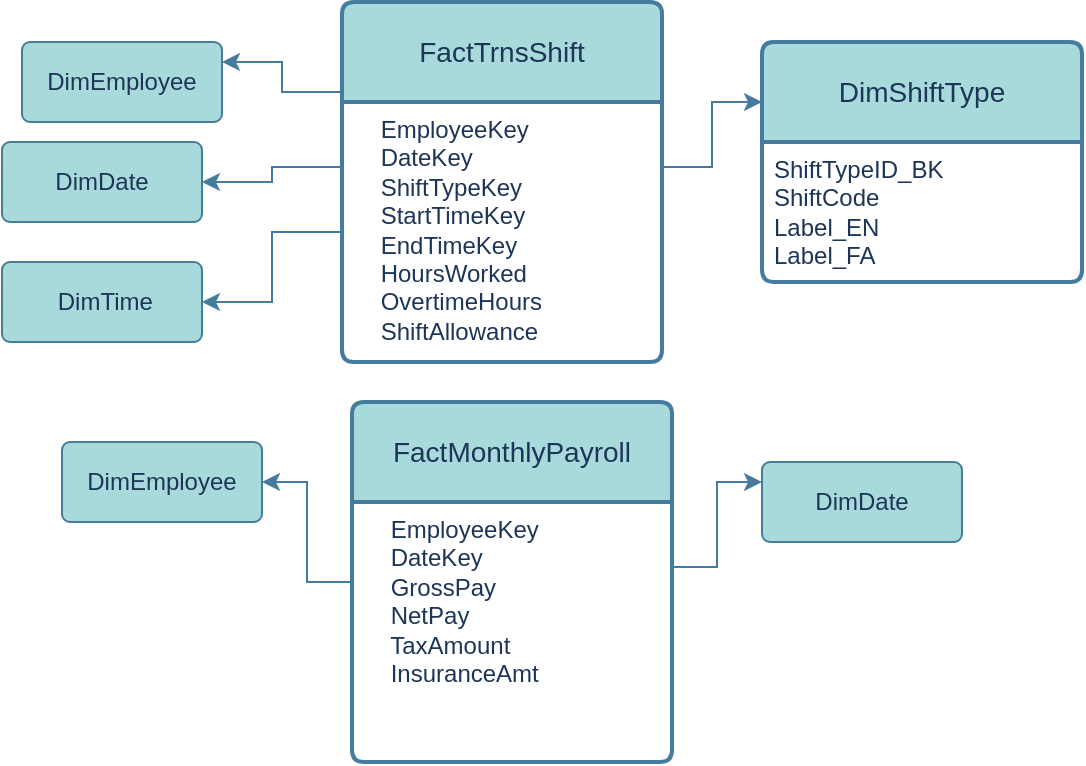 <mxfile version="27.1.6">
  <diagram name="Page-1" id="uWK25iD6VsfL0weJsALw">
    <mxGraphModel dx="1042" dy="561" grid="1" gridSize="10" guides="1" tooltips="1" connect="1" arrows="1" fold="1" page="1" pageScale="1" pageWidth="850" pageHeight="1100" math="0" shadow="0">
      <root>
        <mxCell id="0" />
        <mxCell id="1" parent="0" />
        <mxCell id="IfqX3-qLnQjPzocHjiq8-1" value="DimShiftType" style="swimlane;childLayout=stackLayout;horizontal=1;startSize=50;horizontalStack=0;rounded=1;fontSize=14;fontStyle=0;strokeWidth=2;resizeParent=0;resizeLast=1;shadow=0;dashed=0;align=center;arcSize=4;whiteSpace=wrap;html=1;labelBackgroundColor=none;fillColor=#A8DADC;strokeColor=#457B9D;fontColor=#1D3557;" vertex="1" parent="1">
          <mxGeometry x="550" y="130" width="160" height="120" as="geometry" />
        </mxCell>
        <mxCell id="IfqX3-qLnQjPzocHjiq8-2" value="ShiftTypeID_BK&lt;div&gt;ShiftCode&lt;/div&gt;&lt;div&gt;Label_EN&lt;/div&gt;&lt;div&gt;Label_FA&lt;/div&gt;" style="align=left;strokeColor=none;fillColor=none;spacingLeft=4;spacingRight=4;fontSize=12;verticalAlign=top;resizable=0;rotatable=0;part=1;html=1;whiteSpace=wrap;labelBackgroundColor=none;fontColor=#1D3557;" vertex="1" parent="IfqX3-qLnQjPzocHjiq8-1">
          <mxGeometry y="50" width="160" height="70" as="geometry" />
        </mxCell>
        <mxCell id="IfqX3-qLnQjPzocHjiq8-9" style="edgeStyle=orthogonalEdgeStyle;rounded=0;orthogonalLoop=1;jettySize=auto;html=1;exitX=0;exitY=0.25;exitDx=0;exitDy=0;entryX=1;entryY=0.25;entryDx=0;entryDy=0;labelBackgroundColor=none;strokeColor=#457B9D;fontColor=default;" edge="1" parent="1" source="IfqX3-qLnQjPzocHjiq8-3" target="IfqX3-qLnQjPzocHjiq8-8">
          <mxGeometry relative="1" as="geometry" />
        </mxCell>
        <mxCell id="IfqX3-qLnQjPzocHjiq8-3" value="FactTrnsShift" style="swimlane;childLayout=stackLayout;horizontal=1;startSize=50;horizontalStack=0;rounded=1;fontSize=14;fontStyle=0;strokeWidth=2;resizeParent=0;resizeLast=1;shadow=0;dashed=0;align=center;arcSize=4;whiteSpace=wrap;html=1;labelBackgroundColor=none;fillColor=#A8DADC;strokeColor=#457B9D;fontColor=#1D3557;" vertex="1" parent="1">
          <mxGeometry x="340" y="110" width="160" height="180" as="geometry" />
        </mxCell>
        <mxCell id="IfqX3-qLnQjPzocHjiq8-4" value="&lt;div&gt;&amp;nbsp; &amp;nbsp; EmployeeKey&amp;nbsp; &amp;nbsp;&lt;/div&gt;&lt;div&gt;&amp;nbsp; &amp;nbsp; DateKey&amp;nbsp; &amp;nbsp; &amp;nbsp; &amp;nbsp;&lt;/div&gt;&lt;div&gt;&amp;nbsp; &amp;nbsp; ShiftTypeKey&amp;nbsp;&amp;nbsp;&lt;/div&gt;&lt;div&gt;&amp;nbsp; &amp;nbsp; StartTimeKey&amp;nbsp;&amp;nbsp;&lt;/div&gt;&lt;div&gt;&amp;nbsp; &amp;nbsp; EndTimeKey&amp;nbsp; &amp;nbsp;&amp;nbsp;&lt;/div&gt;&lt;div&gt;&amp;nbsp; &amp;nbsp; HoursWorked&amp;nbsp; &amp;nbsp;&lt;/div&gt;&lt;div&gt;&amp;nbsp; &amp;nbsp; OvertimeHours&amp;nbsp;&lt;/div&gt;&lt;div&gt;&amp;nbsp; &amp;nbsp; ShiftAllowance&amp;nbsp;&lt;/div&gt;&lt;div&gt;&lt;br&gt;&lt;/div&gt;" style="align=left;strokeColor=none;fillColor=none;spacingLeft=4;spacingRight=4;fontSize=12;verticalAlign=top;resizable=0;rotatable=0;part=1;html=1;whiteSpace=wrap;labelBackgroundColor=none;fontColor=#1D3557;" vertex="1" parent="IfqX3-qLnQjPzocHjiq8-3">
          <mxGeometry y="50" width="160" height="130" as="geometry" />
        </mxCell>
        <mxCell id="IfqX3-qLnQjPzocHjiq8-15" style="edgeStyle=orthogonalEdgeStyle;rounded=0;orthogonalLoop=1;jettySize=auto;html=1;exitX=0;exitY=0.5;exitDx=0;exitDy=0;labelBackgroundColor=none;strokeColor=#457B9D;fontColor=default;" edge="1" parent="1" source="IfqX3-qLnQjPzocHjiq8-5" target="IfqX3-qLnQjPzocHjiq8-14">
          <mxGeometry relative="1" as="geometry" />
        </mxCell>
        <mxCell id="IfqX3-qLnQjPzocHjiq8-5" value="FactMonthlyPayroll" style="swimlane;childLayout=stackLayout;horizontal=1;startSize=50;horizontalStack=0;rounded=1;fontSize=14;fontStyle=0;strokeWidth=2;resizeParent=0;resizeLast=1;shadow=0;dashed=0;align=center;arcSize=4;whiteSpace=wrap;html=1;labelBackgroundColor=none;fillColor=#A8DADC;strokeColor=#457B9D;fontColor=#1D3557;" vertex="1" parent="1">
          <mxGeometry x="345" y="310" width="160" height="180" as="geometry" />
        </mxCell>
        <mxCell id="IfqX3-qLnQjPzocHjiq8-6" value="&lt;div&gt;&lt;div&gt;&amp;nbsp; &amp;nbsp; EmployeeKey&amp;nbsp;&amp;nbsp;&lt;/div&gt;&lt;div&gt;&amp;nbsp; &amp;nbsp; DateKey&lt;span style=&quot;white-space:pre&quot;&gt;&#x9;&#x9;&lt;/span&gt;&amp;nbsp;&lt;/div&gt;&lt;div&gt;&amp;nbsp; &amp;nbsp; GrossPay&amp;nbsp; &amp;nbsp; &amp;nbsp;&amp;nbsp;&lt;/div&gt;&lt;div&gt;&amp;nbsp; &amp;nbsp; NetPay&amp;nbsp; &amp;nbsp; &amp;nbsp; &amp;nbsp;&amp;nbsp;&lt;/div&gt;&lt;div&gt;&amp;nbsp; &amp;nbsp; TaxAmount&amp;nbsp; &amp;nbsp; &amp;nbsp;&lt;/div&gt;&lt;div&gt;&amp;nbsp; &amp;nbsp; InsuranceAmt&amp;nbsp;&lt;/div&gt;&lt;/div&gt;" style="align=left;strokeColor=none;fillColor=none;spacingLeft=4;spacingRight=4;fontSize=12;verticalAlign=top;resizable=0;rotatable=0;part=1;html=1;whiteSpace=wrap;labelBackgroundColor=none;fontColor=#1D3557;" vertex="1" parent="IfqX3-qLnQjPzocHjiq8-5">
          <mxGeometry y="50" width="160" height="130" as="geometry" />
        </mxCell>
        <mxCell id="IfqX3-qLnQjPzocHjiq8-7" style="edgeStyle=orthogonalEdgeStyle;rounded=0;orthogonalLoop=1;jettySize=auto;html=1;exitX=1;exitY=0.25;exitDx=0;exitDy=0;entryX=0;entryY=0.25;entryDx=0;entryDy=0;labelBackgroundColor=none;strokeColor=#457B9D;fontColor=default;" edge="1" parent="1" source="IfqX3-qLnQjPzocHjiq8-4" target="IfqX3-qLnQjPzocHjiq8-1">
          <mxGeometry relative="1" as="geometry" />
        </mxCell>
        <mxCell id="IfqX3-qLnQjPzocHjiq8-8" value="DimEmployee" style="rounded=1;arcSize=10;whiteSpace=wrap;html=1;align=center;labelBackgroundColor=none;fillColor=#A8DADC;strokeColor=#457B9D;fontColor=#1D3557;" vertex="1" parent="1">
          <mxGeometry x="180" y="130" width="100" height="40" as="geometry" />
        </mxCell>
        <mxCell id="IfqX3-qLnQjPzocHjiq8-10" value="DimDate" style="rounded=1;arcSize=10;whiteSpace=wrap;html=1;align=center;labelBackgroundColor=none;fillColor=#A8DADC;strokeColor=#457B9D;fontColor=#1D3557;" vertex="1" parent="1">
          <mxGeometry x="170" y="180" width="100" height="40" as="geometry" />
        </mxCell>
        <mxCell id="IfqX3-qLnQjPzocHjiq8-11" style="edgeStyle=orthogonalEdgeStyle;rounded=0;orthogonalLoop=1;jettySize=auto;html=1;exitX=0;exitY=0.25;exitDx=0;exitDy=0;entryX=1;entryY=0.5;entryDx=0;entryDy=0;labelBackgroundColor=none;strokeColor=#457B9D;fontColor=default;" edge="1" parent="1" source="IfqX3-qLnQjPzocHjiq8-4" target="IfqX3-qLnQjPzocHjiq8-10">
          <mxGeometry relative="1" as="geometry" />
        </mxCell>
        <mxCell id="IfqX3-qLnQjPzocHjiq8-12" value="&amp;nbsp;DimTime" style="rounded=1;arcSize=10;whiteSpace=wrap;html=1;align=center;labelBackgroundColor=none;fillColor=#A8DADC;strokeColor=#457B9D;fontColor=#1D3557;" vertex="1" parent="1">
          <mxGeometry x="170" y="240" width="100" height="40" as="geometry" />
        </mxCell>
        <mxCell id="IfqX3-qLnQjPzocHjiq8-13" style="edgeStyle=orthogonalEdgeStyle;rounded=0;orthogonalLoop=1;jettySize=auto;html=1;exitX=0;exitY=0.5;exitDx=0;exitDy=0;entryX=1;entryY=0.5;entryDx=0;entryDy=0;labelBackgroundColor=none;strokeColor=#457B9D;fontColor=default;" edge="1" parent="1" source="IfqX3-qLnQjPzocHjiq8-4" target="IfqX3-qLnQjPzocHjiq8-12">
          <mxGeometry relative="1" as="geometry" />
        </mxCell>
        <mxCell id="IfqX3-qLnQjPzocHjiq8-14" value="DimEmployee" style="rounded=1;arcSize=10;whiteSpace=wrap;html=1;align=center;labelBackgroundColor=none;fillColor=#A8DADC;strokeColor=#457B9D;fontColor=#1D3557;" vertex="1" parent="1">
          <mxGeometry x="200" y="330" width="100" height="40" as="geometry" />
        </mxCell>
        <mxCell id="IfqX3-qLnQjPzocHjiq8-16" value="DimDate" style="rounded=1;arcSize=10;whiteSpace=wrap;html=1;align=center;labelBackgroundColor=none;fillColor=#A8DADC;strokeColor=#457B9D;fontColor=#1D3557;" vertex="1" parent="1">
          <mxGeometry x="550" y="340" width="100" height="40" as="geometry" />
        </mxCell>
        <mxCell id="IfqX3-qLnQjPzocHjiq8-17" style="edgeStyle=orthogonalEdgeStyle;rounded=0;orthogonalLoop=1;jettySize=auto;html=1;exitX=1;exitY=0.25;exitDx=0;exitDy=0;entryX=0;entryY=0.25;entryDx=0;entryDy=0;labelBackgroundColor=none;strokeColor=#457B9D;fontColor=default;" edge="1" parent="1" source="IfqX3-qLnQjPzocHjiq8-6" target="IfqX3-qLnQjPzocHjiq8-16">
          <mxGeometry relative="1" as="geometry" />
        </mxCell>
      </root>
    </mxGraphModel>
  </diagram>
</mxfile>
